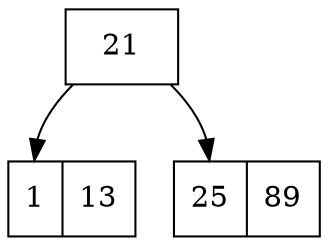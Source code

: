 digraph List {
rankdir=TB;node [shape = record];Node21[label="<f0>21"]
Node1[label="<f0>1|<f1>13"]
Node25[label="<f0>25|<f1>89"]

"Node21":f0->"Node1":f0;
"Node21":f0->"Node25":f0;

}